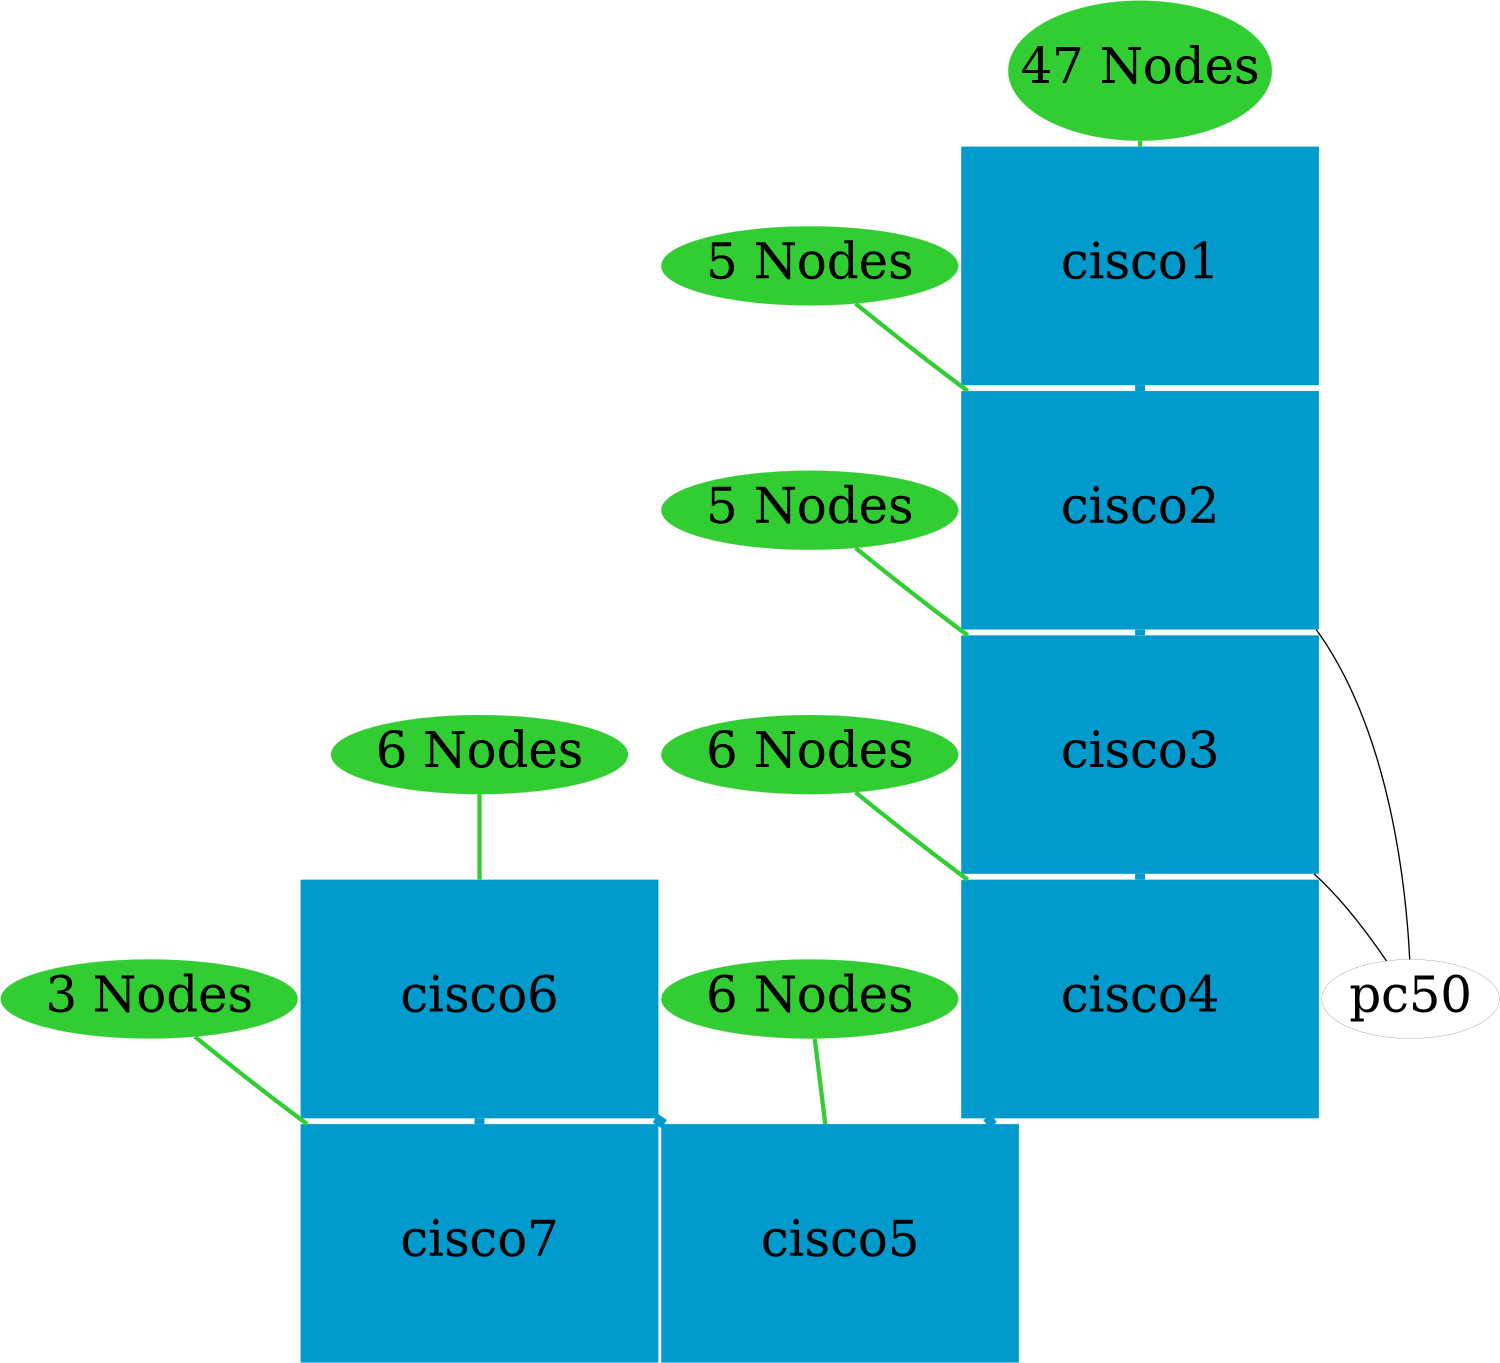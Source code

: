 graph ukgenicm {
	overlap=scale;
	size="10,10";
	fontsize=20;
	node [fontsize=300];
	edge [style=bold];
	cisco1 [shape=box3d, style=filled, color=deepskyblue3, height=20, width=30];
	cisco2 [shape=box3d, style=filled, color=deepskyblue3, height=20, width=30];
	cisco3 [shape=box3d, style=filled, color=deepskyblue3, height=20, width=30];
	cisco6 [shape=box3d, style=filled, color=deepskyblue3, height=20, width=30];
	cisco7 [shape=box3d, style=filled, color=deepskyblue3, height=20, width=30];
	cisco4 [shape=box3d, style=filled, color=deepskyblue3, height=20, width=30];
	cisco5 [shape=box3d, style=filled, color=deepskyblue3, height=20, width=30];
	cisco1 -- cisco2 [style=bold, color=deepskyblue3, penwidth=60, len=0.2, weight=6, width=10, height=10];
	cisco2 -- pc50 [penwidth=8, len=0.3, weight=.8];
	cisco2 -- cisco3 [style=bold, color=deepskyblue3, penwidth=60, len=0.2, weight=6, width=10, height=10];
	cisco3 -- pc50 [penwidth=8, len=0.3, weight=.8];
	cisco3 -- cisco4 [style=bold, color=deepskyblue3, penwidth=60, len=0.2, weight=6, width=10, height=10];
	cisco6 -- cisco7 [style=bold, color=deepskyblue3, penwidth=60, len=0.2, weight=6, width=10, height=10];
	cisco6 -- cisco5 [style=bold, color=deepskyblue3, penwidth=60, len=0.2, weight=6, width=10, height=10];
	cisco4 -- cisco5 [style=bold, color=deepskyblue3, penwidth=60, len=0.2, weight=6, width=10, height=10];
	pc3 [style=filled, height=11.75, width=17.625, color=limegreen, label="47 Nodes"];
	pc3 -- cisco1 [style=bold, color=limegreen, penwidth=26, len=0.35, weight=2];
	pc73 [style=filled, height=1.5, width=2.25, color=limegreen, label="6 Nodes"];
	pc73 -- cisco6 [style=bold, color=limegreen, penwidth=26, len=0.35, weight=2];
	pc70 [style=filled, height=1.5, width=2.25, color=limegreen, label="6 Nodes"];
	pc70 -- cisco5 [style=bold, color=limegreen, penwidth=26, len=0.35, weight=2];
	pc77 [style=filled, height=0.75, width=1.125, color=limegreen, label="3 Nodes"];
	pc77 -- cisco7 [style=bold, color=limegreen, penwidth=26, len=0.35, weight=2];
	pc51 [style=filled, height=1.25, width=1.875, color=limegreen, label="5 Nodes"];
	pc51 -- cisco2 [style=bold, color=limegreen, penwidth=26, len=0.35, weight=2];
	pc62 [style=filled, height=1.5, width=2.25, color=limegreen, label="6 Nodes"];
	pc62 -- cisco4 [style=bold, color=limegreen, penwidth=26, len=0.35, weight=2];
	pc58 [style=filled, height=1.25, width=1.875, color=limegreen, label="5 Nodes"];
	pc58 -- cisco3 [style=bold, color=limegreen, penwidth=26, len=0.35, weight=2];
}